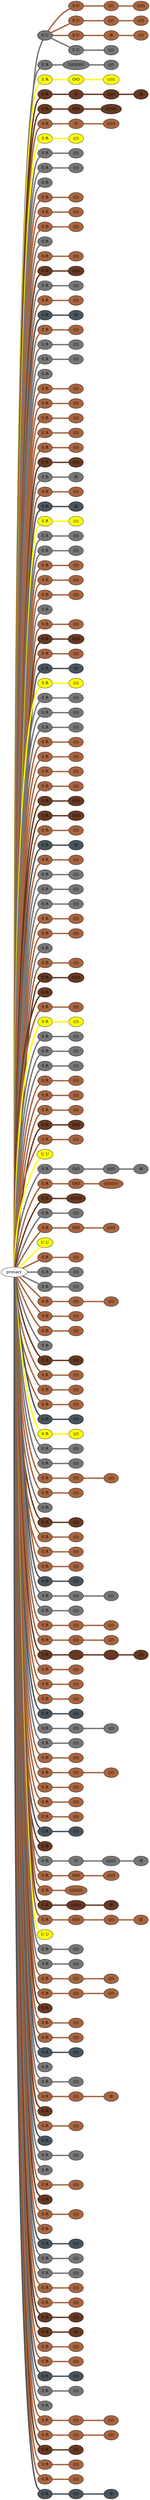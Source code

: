 graph {
 graph [rankdir=LR]
"primary" -- "1" [penwidth=5,color="#777777"]
"1" [label="S U", style=filled, fillcolor="#777777"]
"1" -- "1s1" [penwidth=5,color="#A86540"]
"1s1" [label="S U", style=filled, fillcolor="#A86540"]
"1s1" -- "1s1:0" [penwidth=5,color="#A86540"]
"1s1:0" [label="(//)", style=filled, fillcolor="#A86540"]
"1s1:0" -- "1s1:1" [penwidth=5,color="#A86540"]
"1s1:1" [label="(////)", style=filled, fillcolor="#A86540"]
"1" -- "1s2" [penwidth=5,color="#A86540"]
"1s2" [label="S U", style=filled, fillcolor="#A86540"]
"1s2" -- "1s2:0" [penwidth=5,color="#A86540"]
"1s2:0" [label="(//)", style=filled, fillcolor="#A86540"]
"1s2:0" -- "1s2:1" [penwidth=5,color="#A86540"]
"1s2:1" [label="(///)", style=filled, fillcolor="#A86540"]
"1" -- "1s3" [penwidth=5,color="#A86540"]
"1s3" [label="S U", style=filled, fillcolor="#A86540"]
"1s3" -- "1s3:0" [penwidth=5,color="#A86540"]
"1s3:0" [label="\\8", style=filled, fillcolor="#A86540"]
"1s3:0" -- "1s3:1" [penwidth=5,color="#A86540"]
"1s3:1" [label="(//)", style=filled, fillcolor="#A86540"]
"1" -- "1s4" [penwidth=5,color="#777777"]
"1s4" [label="S U", style=filled, fillcolor="#777777"]
"1s4" -- "1s4:0" [penwidth=5,color="#777777"]
"1s4:0" [label="(//)", style=filled, fillcolor="#777777"]
"primary" -- "2" [penwidth=5,color="#777777"]
"2" [label="S R", style=filled, fillcolor="#777777"]
"2" -- "2:0" [penwidth=5,color="#777777"]
"2:0" [label="O/O/O/O", style=filled, fillcolor="#777777"]
"2:0" -- "2:1" [penwidth=5,color="#777777"]
"2:1" [label="(//)", style=filled, fillcolor="#777777"]
"primary" -- "3" [penwidth=5,color=yellow]
"3" [label="S R", style=filled, fillcolor=yellow]
"3" -- "3:0" [penwidth=5,color=yellow]
"3:0" [label="O/O", style=filled, fillcolor=yellow]
"3:0" -- "3:1" [penwidth=5,color=yellow]
"3:1" [label="(////)", style=filled, fillcolor=yellow]
"primary" -- "4" [penwidth=5,color="#673923"]
"4" [label="S R", style=filled, fillcolor="#673923"]
"4" -- "4:0" [penwidth=5,color="#673923"]
"4:0" [label="O", style=filled, fillcolor="#673923"]
"4:0" -- "4:1" [penwidth=5,color="#673923"]
"4:1" [label="(////)", style=filled, fillcolor="#673923"]
"4:1" -- "4:2" [penwidth=5,color="#673923"]
"4:2" [label="\\8", style=filled, fillcolor="#673923"]
"primary" -- "5" [penwidth=5,color="#673923"]
"5" [label="S R", style=filled, fillcolor="#673923"]
"5" -- "5:0" [penwidth=5,color="#673923"]
"5:0" [label="O/O", style=filled, fillcolor="#673923"]
"5:0" -- "5:1" [penwidth=5,color="#673923"]
"5:1" [label="(///////)", style=filled, fillcolor="#673923"]
"primary" -- "6" [penwidth=5,color="#A86540"]
"6" [label="S R", style=filled, fillcolor="#A86540"]
"6" -- "6:0" [penwidth=5,color="#A86540"]
"6:0" [label="O", style=filled, fillcolor="#A86540"]
"6:0" -- "6:1" [penwidth=5,color="#A86540"]
"6:1" [label="(////)", style=filled, fillcolor="#A86540"]
"primary" -- "7" [penwidth=5,color=yellow]
"7" [label="S R", style=filled, fillcolor=yellow]
"7" -- "7:0" [penwidth=5,color=yellow]
"7:0" [label="(//)", style=filled, fillcolor=yellow]
"primary" -- "8" [penwidth=5,color="#777777"]
"8" [label="S R", style=filled, fillcolor="#777777"]
"8" -- "8:0" [penwidth=5,color="#777777"]
"8:0" [label="(//)", style=filled, fillcolor="#777777"]
"primary" -- "9" [penwidth=5,color="#777777"]
"9" [label="S R", style=filled, fillcolor="#777777"]
"9" -- "9:0" [penwidth=5,color="#777777"]
"9:0" [label="(//)", style=filled, fillcolor="#777777"]
"primary" -- "10" [penwidth=5,color="#777777"]
"10" [label="S R", style=filled, fillcolor="#777777"]
"primary" -- "11" [penwidth=5,color="#A86540"]
"11" [label="S R", style=filled, fillcolor="#A86540"]
"11" -- "11:0" [penwidth=5,color="#A86540"]
"11:0" [label="(//)", style=filled, fillcolor="#A86540"]
"primary" -- "12" [penwidth=5,color="#A86540"]
"12" [label="S R", style=filled, fillcolor="#A86540"]
"12" -- "12:0" [penwidth=5,color="#A86540"]
"12:0" [label="(//)", style=filled, fillcolor="#A86540"]
"primary" -- "13" [penwidth=5,color="#A86540"]
"13" [label="S R", style=filled, fillcolor="#A86540"]
"13" -- "13:0" [penwidth=5,color="#A86540"]
"13:0" [label="(//)", style=filled, fillcolor="#A86540"]
"primary" -- "14" [penwidth=5,color="#777777"]
"14" [label="S R", style=filled, fillcolor="#777777"]
"primary" -- "15" [penwidth=5,color="#A86540"]
"15" [label="S R", style=filled, fillcolor="#A86540"]
"15" -- "15:0" [penwidth=5,color="#A86540"]
"15:0" [label="(//)", style=filled, fillcolor="#A86540"]
"primary" -- "16" [penwidth=5,color="#673923"]
"16" [label="S R", style=filled, fillcolor="#673923"]
"16" -- "16:0" [penwidth=5,color="#673923"]
"16:0" [label="(////)", style=filled, fillcolor="#673923"]
"primary" -- "17" [penwidth=5,color="#777777"]
"17" [label="S R", style=filled, fillcolor="#777777"]
"17" -- "17:0" [penwidth=5,color="#777777"]
"17:0" [label="(//)", style=filled, fillcolor="#777777"]
"primary" -- "18" [penwidth=5,color="#A86540"]
"18" [label="S R", style=filled, fillcolor="#A86540"]
"18" -- "18:0" [penwidth=5,color="#A86540"]
"18:0" [label="(//)", style=filled, fillcolor="#A86540"]
"primary" -- "19" [penwidth=5,color="#4A545C"]
"19" [label="S R", style=filled, fillcolor="#4A545C"]
"19" -- "19:0" [penwidth=5,color="#4A545C"]
"19:0" [label="\\8", style=filled, fillcolor="#4A545C"]
"primary" -- "20" [penwidth=5,color="#A86540"]
"20" [label="S R", style=filled, fillcolor="#A86540"]
"20" -- "20:0" [penwidth=5,color="#A86540"]
"20:0" [label="(//)", style=filled, fillcolor="#A86540"]
"primary" -- "21" [penwidth=5,color="#777777"]
"21" [label="S R", style=filled, fillcolor="#777777"]
"21" -- "21:0" [penwidth=5,color="#777777"]
"21:0" [label="(//)", style=filled, fillcolor="#777777"]
"primary" -- "22" [penwidth=5,color="#777777"]
"22" [label="S R", style=filled, fillcolor="#777777"]
"22" -- "22:0" [penwidth=5,color="#777777"]
"22:0" [label="(//)", style=filled, fillcolor="#777777"]
"primary" -- "23" [penwidth=5,color="#777777"]
"23" [label="S R", style=filled, fillcolor="#777777"]
"primary" -- "24" [penwidth=5,color="#A86540"]
"24" [label="S R", style=filled, fillcolor="#A86540"]
"24" -- "24:0" [penwidth=5,color="#A86540"]
"24:0" [label="(//)", style=filled, fillcolor="#A86540"]
"primary" -- "25" [penwidth=5,color="#A86540"]
"25" [label="S R", style=filled, fillcolor="#A86540"]
"25" -- "25:0" [penwidth=5,color="#A86540"]
"25:0" [label="(//)", style=filled, fillcolor="#A86540"]
"primary" -- "26" [penwidth=5,color="#A86540"]
"26" [label="S R", style=filled, fillcolor="#A86540"]
"26" -- "26:0" [penwidth=5,color="#A86540"]
"26:0" [label="(//)", style=filled, fillcolor="#A86540"]
"primary" -- "27" [penwidth=5,color="#A86540"]
"27" [label="S R", style=filled, fillcolor="#A86540"]
"27" -- "27:0" [penwidth=5,color="#A86540"]
"27:0" [label="(//)", style=filled, fillcolor="#A86540"]
"primary" -- "28" [penwidth=5,color="#A86540"]
"28" [label="S R", style=filled, fillcolor="#A86540"]
"28" -- "28:0" [penwidth=5,color="#A86540"]
"28:0" [label="(//)", style=filled, fillcolor="#A86540"]
"primary" -- "29" [penwidth=5,color="#673923"]
"29" [label="S R", style=filled, fillcolor="#673923"]
"29" -- "29:0" [penwidth=5,color="#673923"]
"29:0" [label="(///)", style=filled, fillcolor="#673923"]
"primary" -- "30" [penwidth=5,color="#777777"]
"30" [label="S R", style=filled, fillcolor="#777777"]
"30" -- "30:0" [penwidth=5,color="#777777"]
"30:0" [label="/8", style=filled, fillcolor="#777777"]
"primary" -- "31" [penwidth=5,color="#A86540"]
"31" [label="S R", style=filled, fillcolor="#A86540"]
"31" -- "31:0" [penwidth=5,color="#A86540"]
"31:0" [label="(//)", style=filled, fillcolor="#A86540"]
"primary" -- "32" [penwidth=5,color="#4A545C"]
"32" [label="S R", style=filled, fillcolor="#4A545C"]
"32" -- "32:0" [penwidth=5,color="#4A545C"]
"32:0" [label="\\8", style=filled, fillcolor="#4A545C"]
"primary" -- "33" [penwidth=5,color=yellow]
"33" [label="S R", style=filled, fillcolor=yellow]
"33" -- "33:0" [penwidth=5,color=yellow]
"33:0" [label="(//)", style=filled, fillcolor=yellow]
"primary" -- "34" [penwidth=5,color="#777777"]
"34" [label="S R", style=filled, fillcolor="#777777"]
"34" -- "34:0" [penwidth=5,color="#777777"]
"34:0" [label="(//)", style=filled, fillcolor="#777777"]
"primary" -- "35" [penwidth=5,color="#777777"]
"35" [label="S R", style=filled, fillcolor="#777777"]
"35" -- "35:0" [penwidth=5,color="#777777"]
"35:0" [label="(//)", style=filled, fillcolor="#777777"]
"primary" -- "36" [penwidth=5,color="#A86540"]
"36" [label="S R", style=filled, fillcolor="#A86540"]
"36" -- "36:0" [penwidth=5,color="#A86540"]
"36:0" [label="(//)", style=filled, fillcolor="#A86540"]
"primary" -- "37" [penwidth=5,color="#A86540"]
"37" [label="S R", style=filled, fillcolor="#A86540"]
"37" -- "37:0" [penwidth=5,color="#A86540"]
"37:0" [label="(//)", style=filled, fillcolor="#A86540"]
"primary" -- "38" [penwidth=5,color="#A86540"]
"38" [label="S R", style=filled, fillcolor="#A86540"]
"38" -- "38:0" [penwidth=5,color="#A86540"]
"38:0" [label="(//)", style=filled, fillcolor="#A86540"]
"primary" -- "39" [penwidth=5,color="#777777"]
"39" [label="S R", style=filled, fillcolor="#777777"]
"primary" -- "40" [penwidth=5,color="#A86540"]
"40" [label="S R", style=filled, fillcolor="#A86540"]
"40" -- "40:0" [penwidth=5,color="#A86540"]
"40:0" [label="(//)", style=filled, fillcolor="#A86540"]
"primary" -- "41" [penwidth=5,color="#673923"]
"41" [label="S R", style=filled, fillcolor="#673923"]
"41" -- "41:0" [penwidth=5,color="#673923"]
"41:0" [label="(////)", style=filled, fillcolor="#673923"]
"primary" -- "42" [penwidth=5,color="#A86540"]
"42" [label="S R", style=filled, fillcolor="#A86540"]
"42" -- "42:0" [penwidth=5,color="#A86540"]
"42:0" [label="(//)", style=filled, fillcolor="#A86540"]
"primary" -- "43" [penwidth=5,color="#4A545C"]
"43" [label="S R", style=filled, fillcolor="#4A545C"]
"43" -- "43:0" [penwidth=5,color="#4A545C"]
"43:0" [label="\\8", style=filled, fillcolor="#4A545C"]
"primary" -- "44" [penwidth=5,color=yellow]
"44" [label="S R", style=filled, fillcolor=yellow]
"44" -- "44:0" [penwidth=5,color=yellow]
"44:0" [label="(//)", style=filled, fillcolor=yellow]
"primary" -- "45" [penwidth=5,color="#777777"]
"45" [label="S R", style=filled, fillcolor="#777777"]
"45" -- "45:0" [penwidth=5,color="#777777"]
"45:0" [label="(//)", style=filled, fillcolor="#777777"]
"primary" -- "46" [penwidth=5,color="#777777"]
"46" [label="S R", style=filled, fillcolor="#777777"]
"46" -- "46:0" [penwidth=5,color="#777777"]
"46:0" [label="(//)", style=filled, fillcolor="#777777"]
"primary" -- "47" [penwidth=5,color="#777777"]
"47" [label="S R", style=filled, fillcolor="#777777"]
"47" -- "47:0" [penwidth=5,color="#777777"]
"47:0" [label="(//)", style=filled, fillcolor="#777777"]
"primary" -- "48" [penwidth=5,color="#A86540"]
"48" [label="S R", style=filled, fillcolor="#A86540"]
"48" -- "48:0" [penwidth=5,color="#A86540"]
"48:0" [label="(//)", style=filled, fillcolor="#A86540"]
"primary" -- "49" [penwidth=5,color="#A86540"]
"49" [label="S R", style=filled, fillcolor="#A86540"]
"49" -- "49:0" [penwidth=5,color="#A86540"]
"49:0" [label="(//)", style=filled, fillcolor="#A86540"]
"primary" -- "50" [penwidth=5,color="#A86540"]
"50" [label="S R", style=filled, fillcolor="#A86540"]
"50" -- "50:0" [penwidth=5,color="#A86540"]
"50:0" [label="(//)", style=filled, fillcolor="#A86540"]
"primary" -- "51" [penwidth=5,color="#A86540"]
"51" [label="S R", style=filled, fillcolor="#A86540"]
"51" -- "51:0" [penwidth=5,color="#A86540"]
"51:0" [label="(//)", style=filled, fillcolor="#A86540"]
"primary" -- "52" [penwidth=5,color="#673923"]
"52" [label="S R", style=filled, fillcolor="#673923"]
"52" -- "52:0" [penwidth=5,color="#673923"]
"52:0" [label="(////)", style=filled, fillcolor="#673923"]
"primary" -- "53" [penwidth=5,color="#673923"]
"53" [label="S R", style=filled, fillcolor="#673923"]
"53" -- "53:0" [penwidth=5,color="#673923"]
"53:0" [label="(////)", style=filled, fillcolor="#673923"]
"primary" -- "54" [penwidth=5,color="#A86540"]
"54" [label="S R", style=filled, fillcolor="#A86540"]
"54" -- "54:0" [penwidth=5,color="#A86540"]
"54:0" [label="(//)", style=filled, fillcolor="#A86540"]
"primary" -- "55" [penwidth=5,color="#4A545C"]
"55" [label="S R", style=filled, fillcolor="#4A545C"]
"55" -- "55:0" [penwidth=5,color="#4A545C"]
"55:0" [label="\\8", style=filled, fillcolor="#4A545C"]
"primary" -- "56" [penwidth=5,color="#A86540"]
"56" [label="S R", style=filled, fillcolor="#A86540"]
"56" -- "56:0" [penwidth=5,color="#A86540"]
"56:0" [label="(//)", style=filled, fillcolor="#A86540"]
"primary" -- "57" [penwidth=5,color="#777777"]
"57" [label="S R", style=filled, fillcolor="#777777"]
"57" -- "57:0" [penwidth=5,color="#777777"]
"57:0" [label="(//)", style=filled, fillcolor="#777777"]
"primary" -- "58" [penwidth=5,color="#777777"]
"58" [label="S R", style=filled, fillcolor="#777777"]
"58" -- "58:0" [penwidth=5,color="#777777"]
"58:0" [label="(//)", style=filled, fillcolor="#777777"]
"primary" -- "59" [penwidth=5,color="#777777"]
"59" [label="S R", style=filled, fillcolor="#777777"]
"59" -- "59:0" [penwidth=5,color="#777777"]
"59:0" [label="(//)", style=filled, fillcolor="#777777"]
"primary" -- "60" [penwidth=5,color="#A86540"]
"60" [label="S R", style=filled, fillcolor="#A86540"]
"60" -- "60:0" [penwidth=5,color="#A86540"]
"60:0" [label="(//)", style=filled, fillcolor="#A86540"]
"primary" -- "61" [penwidth=5,color="#A86540"]
"61" [label="S R", style=filled, fillcolor="#A86540"]
"61" -- "61:0" [penwidth=5,color="#A86540"]
"61:0" [label="(//)", style=filled, fillcolor="#A86540"]
"primary" -- "62" [penwidth=5,color="#777777"]
"62" [label="S R", style=filled, fillcolor="#777777"]
"primary" -- "63" [penwidth=5,color="#A86540"]
"63" [label="S R", style=filled, fillcolor="#A86540"]
"63" -- "63:0" [penwidth=5,color="#A86540"]
"63:0" [label="(//)", style=filled, fillcolor="#A86540"]
"primary" -- "64" [penwidth=5,color="#673923"]
"64" [label="S R", style=filled, fillcolor="#673923"]
"64" -- "64:0" [penwidth=5,color="#673923"]
"64:0" [label="(////)", style=filled, fillcolor="#673923"]
"primary" -- "65" [penwidth=5,color="#673923"]
"65" [label="S R", style=filled, fillcolor="#673923"]
"primary" -- "66" [penwidth=5,color="#A86540"]
"66" [label="S R", style=filled, fillcolor="#A86540"]
"66" -- "66:0" [penwidth=5,color="#A86540"]
"66:0" [label="(//)", style=filled, fillcolor="#A86540"]
"primary" -- "67" [penwidth=5,color=yellow]
"67" [label="S R", style=filled, fillcolor=yellow]
"67" -- "67:0" [penwidth=5,color=yellow]
"67:0" [label="(//)", style=filled, fillcolor=yellow]
"primary" -- "68" [penwidth=5,color="#777777"]
"68" [label="S R", style=filled, fillcolor="#777777"]
"68" -- "68:0" [penwidth=5,color="#777777"]
"68:0" [label="(//)", style=filled, fillcolor="#777777"]
"primary" -- "69" [penwidth=5,color="#777777"]
"69" [label="S R", style=filled, fillcolor="#777777"]
"69" -- "69:0" [penwidth=5,color="#777777"]
"69:0" [label="(//)", style=filled, fillcolor="#777777"]
"primary" -- "70" [penwidth=5,color="#777777"]
"70" [label="S R", style=filled, fillcolor="#777777"]
"70" -- "70:0" [penwidth=5,color="#777777"]
"70:0" [label="(//)", style=filled, fillcolor="#777777"]
"primary" -- "71" [penwidth=5,color="#A86540"]
"71" [label="S R", style=filled, fillcolor="#A86540"]
"71" -- "71:0" [penwidth=5,color="#A86540"]
"71:0" [label="(//)", style=filled, fillcolor="#A86540"]
"primary" -- "72" [penwidth=5,color="#A86540"]
"72" [label="S R", style=filled, fillcolor="#A86540"]
"72" -- "72:0" [penwidth=5,color="#A86540"]
"72:0" [label="(//)", style=filled, fillcolor="#A86540"]
"primary" -- "73" [penwidth=5,color="#A86540"]
"73" [label="S R", style=filled, fillcolor="#A86540"]
"73" -- "73:0" [penwidth=5,color="#A86540"]
"73:0" [label="(//)", style=filled, fillcolor="#A86540"]
"primary" -- "74" [penwidth=5,color="#673923"]
"74" [label="S R", style=filled, fillcolor="#673923"]
"74" -- "74:0" [penwidth=5,color="#673923"]
"74:0" [label="(////)", style=filled, fillcolor="#673923"]
"primary" -- "75" [penwidth=5,color="#A86540"]
"75" [label="S R", style=filled, fillcolor="#A86540"]
"75" -- "75:0" [penwidth=5,color="#A86540"]
"75:0" [label="(//)", style=filled, fillcolor="#A86540"]
"primary" -- "M1" [penwidth=5,color=yellow]
"M1" [label="U U", style=filled, fillcolor=yellow]
"primary" -- "76" [penwidth=5,color="#777777"]
"76" [label="S R", style=filled, fillcolor="#777777"]
"76" -- "76:0" [penwidth=5,color="#777777"]
"76:0" [label="O/O", style=filled, fillcolor="#777777"]
"76:0" -- "76:1" [penwidth=5,color="#777777"]
"76:1" [label="(////)", style=filled, fillcolor="#777777"]
"76:1" -- "76:2" [penwidth=5,color="#777777"]
"76:2" [label="\\8", style=filled, fillcolor="#777777"]
"primary" -- "77" [penwidth=5,color="#A86540"]
"77" [label="S R", style=filled, fillcolor="#A86540"]
"77" -- "77:0" [penwidth=5,color="#A86540"]
"77:0" [label="O/O", style=filled, fillcolor="#A86540"]
"77:0" -- "77:1" [penwidth=5,color="#A86540"]
"77:1" [label="(/////////)", style=filled, fillcolor="#A86540"]
"primary" -- "78" [penwidth=5,color="#673923"]
"78" [label="S R", style=filled, fillcolor="#673923"]
"78" -- "78:0" [penwidth=5,color="#673923"]
"78:0" [label="(//////)", style=filled, fillcolor="#673923"]
"primary" -- "79" [penwidth=5,color="#777777"]
"79" [label="S R", style=filled, fillcolor="#777777"]
"79" -- "79:0" [penwidth=5,color="#777777"]
"79:0" [label="(//)", style=filled, fillcolor="#777777"]
"primary" -- "80" [penwidth=5,color="#A86540"]
"80" [label="S R", style=filled, fillcolor="#A86540"]
"80" -- "80:0" [penwidth=5,color="#A86540"]
"80:0" [label="O/O", style=filled, fillcolor="#A86540"]
"80:0" -- "80:1" [penwidth=5,color="#A86540"]
"80:1" [label="(////)", style=filled, fillcolor="#A86540"]
"primary" -- "M2" [penwidth=5,color=yellow]
"M2" [label="U U", style=filled, fillcolor=yellow]
"primary" -- "81" [penwidth=5,color="#A86540"]
"81" [label="S R", style=filled, fillcolor="#A86540"]
"81" -- "81:0" [penwidth=5,color="#A86540"]
"81:0" [label="(//)", style=filled, fillcolor="#A86540"]
"primary" -- "82" [penwidth=5,color="#777777"]
"82" [label="S R", style=filled, fillcolor="#777777"]
"82" -- "82:0" [penwidth=5,color="#777777"]
"82:0" [label="(//)", style=filled, fillcolor="#777777"]
"primary" -- "83" [penwidth=5,color="#777777"]
"83" [label="S R", style=filled, fillcolor="#777777"]
"83" -- "83:0" [penwidth=5,color="#777777"]
"83:0" [label="(//)", style=filled, fillcolor="#777777"]
"primary" -- "84" [penwidth=5,color="#A86540"]
"84" [label="S R", style=filled, fillcolor="#A86540"]
"84" -- "84:0" [penwidth=5,color="#A86540"]
"84:0" [label="(//)", style=filled, fillcolor="#A86540"]
"84:0" -- "84:1" [penwidth=5,color="#A86540"]
"84:1" [label="(//)", style=filled, fillcolor="#A86540"]
"primary" -- "85" [penwidth=5,color="#A86540"]
"85" [label="S R", style=filled, fillcolor="#A86540"]
"85" -- "85:0" [penwidth=5,color="#A86540"]
"85:0" [label="(//)", style=filled, fillcolor="#A86540"]
"primary" -- "86" [penwidth=5,color="#A86540"]
"86" [label="S R", style=filled, fillcolor="#A86540"]
"86" -- "86:0" [penwidth=5,color="#A86540"]
"86:0" [label="(//)", style=filled, fillcolor="#A86540"]
"primary" -- "87" [penwidth=5,color="#777777"]
"87" [label="S R", style=filled, fillcolor="#777777"]
"primary" -- "88" [penwidth=5,color="#673923"]
"88" [label="S R", style=filled, fillcolor="#673923"]
"88" -- "88:0" [penwidth=5,color="#673923"]
"88:0" [label="(//)", style=filled, fillcolor="#673923"]
"primary" -- "89" [penwidth=5,color="#A86540"]
"89" [label="S R", style=filled, fillcolor="#A86540"]
"89" -- "89:0" [penwidth=5,color="#A86540"]
"89:0" [label="(//)", style=filled, fillcolor="#A86540"]
"primary" -- "90" [penwidth=5,color="#A86540"]
"90" [label="S R", style=filled, fillcolor="#A86540"]
"90" -- "90:0" [penwidth=5,color="#A86540"]
"90:0" [label="(//)", style=filled, fillcolor="#A86540"]
"primary" -- "91" [penwidth=5,color="#A86540"]
"91" [label="S R", style=filled, fillcolor="#A86540"]
"91" -- "91:0" [penwidth=5,color="#A86540"]
"91:0" [label="(//)", style=filled, fillcolor="#A86540"]
"primary" -- "92" [penwidth=5,color="#4A545C"]
"92" [label="S R", style=filled, fillcolor="#4A545C"]
"92" -- "92:0" [penwidth=5,color="#4A545C"]
"92:0" [label="(//)", style=filled, fillcolor="#4A545C"]
"primary" -- "93" [penwidth=5,color=yellow]
"93" [label="S R", style=filled, fillcolor=yellow]
"93" -- "93:0" [penwidth=5,color=yellow]
"93:0" [label="(//)", style=filled, fillcolor=yellow]
"primary" -- "94" [penwidth=5,color="#777777"]
"94" [label="S R", style=filled, fillcolor="#777777"]
"94" -- "94:0" [penwidth=5,color="#777777"]
"94:0" [label="(//)", style=filled, fillcolor="#777777"]
"primary" -- "95" [penwidth=5,color="#777777"]
"95" [label="S R", style=filled, fillcolor="#777777"]
"95" -- "95:0" [penwidth=5,color="#777777"]
"95:0" [label="(//)", style=filled, fillcolor="#777777"]
"primary" -- "96" [penwidth=5,color="#A86540"]
"96" [label="S R", style=filled, fillcolor="#A86540"]
"96" -- "96:0" [penwidth=5,color="#A86540"]
"96:0" [label="(//)", style=filled, fillcolor="#A86540"]
"96:0" -- "96:1" [penwidth=5,color="#A86540"]
"96:1" [label="(//)", style=filled, fillcolor="#A86540"]
"primary" -- "97" [penwidth=5,color="#A86540"]
"97" [label="S R", style=filled, fillcolor="#A86540"]
"97" -- "97:0" [penwidth=5,color="#A86540"]
"97:0" [label="(//)", style=filled, fillcolor="#A86540"]
"primary" -- "98" [penwidth=5,color="#777777"]
"98" [label="S R", style=filled, fillcolor="#777777"]
"primary" -- "99" [penwidth=5,color="#673923"]
"99" [label="S R", style=filled, fillcolor="#673923"]
"99" -- "99:0" [penwidth=5,color="#673923"]
"99:0" [label="(//)", style=filled, fillcolor="#673923"]
"primary" -- "100" [penwidth=5,color="#A86540"]
"100" [label="S R", style=filled, fillcolor="#A86540"]
"100" -- "100:0" [penwidth=5,color="#A86540"]
"100:0" [label="(//)", style=filled, fillcolor="#A86540"]
"primary" -- "101" [penwidth=5,color="#A86540"]
"101" [label="S R", style=filled, fillcolor="#A86540"]
"101" -- "101:0" [penwidth=5,color="#A86540"]
"101:0" [label="(//)", style=filled, fillcolor="#A86540"]
"primary" -- "102" [penwidth=5,color="#A86540"]
"102" [label="S R", style=filled, fillcolor="#A86540"]
"102" -- "102:0" [penwidth=5,color="#A86540"]
"102:0" [label="(//)", style=filled, fillcolor="#A86540"]
"primary" -- "103" [penwidth=5,color="#4A545C"]
"103" [label="S R", style=filled, fillcolor="#4A545C"]
"103" -- "103:0" [penwidth=5,color="#4A545C"]
"103:0" [label="(//)", style=filled, fillcolor="#4A545C"]
"primary" -- "104" [penwidth=5,color="#777777"]
"104" [label="S R", style=filled, fillcolor="#777777"]
"104" -- "104:0" [penwidth=5,color="#777777"]
"104:0" [label="(//)", style=filled, fillcolor="#777777"]
"104:0" -- "104:1" [penwidth=5,color="#777777"]
"104:1" [label="(//)", style=filled, fillcolor="#777777"]
"primary" -- "105" [penwidth=5,color="#777777"]
"105" [label="S R", style=filled, fillcolor="#777777"]
"105" -- "105:0" [penwidth=5,color="#777777"]
"105:0" [label="(//)", style=filled, fillcolor="#777777"]
"primary" -- "106" [penwidth=5,color="#A86540"]
"106" [label="S R", style=filled, fillcolor="#A86540"]
"106" -- "106:0" [penwidth=5,color="#A86540"]
"106:0" [label="(//)", style=filled, fillcolor="#A86540"]
"106:0" -- "106:1" [penwidth=5,color="#A86540"]
"106:1" [label="(//)", style=filled, fillcolor="#A86540"]
"primary" -- "107" [penwidth=5,color="#A86540"]
"107" [label="S R", style=filled, fillcolor="#A86540"]
"107" -- "107:0" [penwidth=5,color="#A86540"]
"107:0" [label="(//)", style=filled, fillcolor="#A86540"]
"107:0" -- "107:1" [penwidth=5,color="#A86540"]
"107:1" [label="(//)", style=filled, fillcolor="#A86540"]
"primary" -- "108" [penwidth=5,color="#673923"]
"108" [label="S R", style=filled, fillcolor="#673923"]
"108" -- "108:0" [penwidth=5,color="#673923"]
"108:0" [label="", style=filled, fillcolor="#673923"]
"108:0" -- "108:1" [penwidth=5,color="#673923"]
"108:1" [label="", style=filled, fillcolor="#673923"]
"108:1" -- "108:2" [penwidth=5,color="#673923"]
"108:2" [label="(//)", style=filled, fillcolor="#673923"]
"primary" -- "109" [penwidth=5,color="#A86540"]
"109" [label="S R", style=filled, fillcolor="#A86540"]
"109" -- "109:0" [penwidth=5,color="#A86540"]
"109:0" [label="(//)", style=filled, fillcolor="#A86540"]
"primary" -- "110" [penwidth=5,color="#A86540"]
"110" [label="S R", style=filled, fillcolor="#A86540"]
"110" -- "110:0" [penwidth=5,color="#A86540"]
"110:0" [label="(//)", style=filled, fillcolor="#A86540"]
"primary" -- "111" [penwidth=5,color="#A86540"]
"111" [label="S R", style=filled, fillcolor="#A86540"]
"111" -- "111:0" [penwidth=5,color="#A86540"]
"111:0" [label="(//)", style=filled, fillcolor="#A86540"]
"primary" -- "112" [penwidth=5,color="#4A545C"]
"112" [label="S R", style=filled, fillcolor="#4A545C"]
"112" -- "112:0" [penwidth=5,color="#4A545C"]
"112:0" [label="(//)", style=filled, fillcolor="#4A545C"]
"primary" -- "113" [penwidth=5,color="#777777"]
"113" [label="S R", style=filled, fillcolor="#777777"]
"113" -- "113:0" [penwidth=5,color="#777777"]
"113:0" [label="(//)", style=filled, fillcolor="#777777"]
"113:0" -- "113:1" [penwidth=5,color="#777777"]
"113:1" [label="(//)", style=filled, fillcolor="#777777"]
"primary" -- "114" [penwidth=5,color="#777777"]
"114" [label="S R", style=filled, fillcolor="#777777"]
"114" -- "114:0" [penwidth=5,color="#777777"]
"114:0" [label="(//)", style=filled, fillcolor="#777777"]
"primary" -- "115" [penwidth=5,color="#A86540"]
"115" [label="S R", style=filled, fillcolor="#A86540"]
"115" -- "115:0" [penwidth=5,color="#A86540"]
"115:0" [label="(//)", style=filled, fillcolor="#A86540"]
"primary" -- "116" [penwidth=5,color="#A86540"]
"116" [label="S R", style=filled, fillcolor="#A86540"]
"116" -- "116:0" [penwidth=5,color="#A86540"]
"116:0" [label="(//)", style=filled, fillcolor="#A86540"]
"116:0" -- "116:1" [penwidth=5,color="#A86540"]
"116:1" [label="(//)", style=filled, fillcolor="#A86540"]
"primary" -- "117" [penwidth=5,color="#A86540"]
"117" [label="S R", style=filled, fillcolor="#A86540"]
"117" -- "117:0" [penwidth=5,color="#A86540"]
"117:0" [label="(//)", style=filled, fillcolor="#A86540"]
"primary" -- "118" [penwidth=5,color="#A86540"]
"118" [label="S R", style=filled, fillcolor="#A86540"]
"118" -- "118:0" [penwidth=5,color="#A86540"]
"118:0" [label="(//)", style=filled, fillcolor="#A86540"]
"primary" -- "119" [penwidth=5,color="#A86540"]
"119" [label="S R", style=filled, fillcolor="#A86540"]
"119" -- "119:0" [penwidth=5,color="#A86540"]
"119:0" [label="(//)", style=filled, fillcolor="#A86540"]
"primary" -- "120" [penwidth=5,color="#4A545C"]
"120" [label="S R", style=filled, fillcolor="#4A545C"]
"120" -- "120:0" [penwidth=5,color="#4A545C"]
"120:0" [label="(//)", style=filled, fillcolor="#4A545C"]
"primary" -- "121" [penwidth=5,color="#673923"]
"121" [label="S R", style=filled, fillcolor="#673923"]
"primary" -- "122" [penwidth=5,color="#777777"]
"122" [label="S R", style=filled, fillcolor="#777777"]
"122" -- "122:0" [penwidth=5,color="#777777"]
"122:0" [label="O", style=filled, fillcolor="#777777"]
"122:0" -- "122:1" [penwidth=5,color="#777777"]
"122:1" [label="(/////)", style=filled, fillcolor="#777777"]
"122:1" -- "122:2" [penwidth=5,color="#777777"]
"122:2" [label="\\8", style=filled, fillcolor="#777777"]
"primary" -- "123" [penwidth=5,color="#A86540"]
"123" [label="S R", style=filled, fillcolor="#A86540"]
"123" -- "123:0" [penwidth=5,color="#A86540"]
"123:0" [label="O/O", style=filled, fillcolor="#A86540"]
"123:0" -- "123:1" [penwidth=5,color="#A86540"]
"123:1" [label="(////)", style=filled, fillcolor="#A86540"]
"primary" -- "124" [penwidth=5,color="#A86540"]
"124" [label="S R", style=filled, fillcolor="#A86540"]
"124" -- "124:0" [penwidth=5,color="#A86540"]
"124:0" [label="(////////)", style=filled, fillcolor="#A86540"]
"primary" -- "125" [penwidth=5,color="#673923"]
"125" [label="S R", style=filled, fillcolor="#673923"]
"125" -- "125:0" [penwidth=5,color="#673923"]
"125:0" [label="(//////)", style=filled, fillcolor="#673923"]
"125:0" -- "125:1" [penwidth=5,color="#673923"]
"125:1" [label="/8", style=filled, fillcolor="#673923"]
"primary" -- "126" [penwidth=5,color="#A86540"]
"126" [label="S R", style=filled, fillcolor="#A86540"]
"126" -- "126:0" [penwidth=5,color="#A86540"]
"126:0" [label="O/O", style=filled, fillcolor="#A86540"]
"126:0" -- "126:1" [penwidth=5,color="#A86540"]
"126:1" [label="(//)", style=filled, fillcolor="#A86540"]
"126:1" -- "126:2" [penwidth=5,color="#A86540"]
"126:2" [label="\\8", style=filled, fillcolor="#A86540"]
"primary" -- "M3" [penwidth=5,color=yellow]
"M3" [label="U U", style=filled, fillcolor=yellow]
"primary" -- "127" [penwidth=5,color="#777777"]
"127" [label="S R", style=filled, fillcolor="#777777"]
"127" -- "127:0" [penwidth=5,color="#777777"]
"127:0" [label="(//)", style=filled, fillcolor="#777777"]
"primary" -- "128" [penwidth=5,color="#777777"]
"128" [label="S R", style=filled, fillcolor="#777777"]
"128" -- "128:0" [penwidth=5,color="#777777"]
"128:0" [label="(//)", style=filled, fillcolor="#777777"]
"primary" -- "129" [penwidth=5,color="#A86540"]
"129" [label="S R", style=filled, fillcolor="#A86540"]
"129" -- "129:0" [penwidth=5,color="#A86540"]
"129:0" [label="(//)", style=filled, fillcolor="#A86540"]
"129:0" -- "129:1" [penwidth=5,color="#A86540"]
"129:1" [label="(//)", style=filled, fillcolor="#A86540"]
"primary" -- "130" [penwidth=5,color="#A86540"]
"130" [label="S R", style=filled, fillcolor="#A86540"]
"130" -- "130:0" [penwidth=5,color="#A86540"]
"130:0" [label="(//)", style=filled, fillcolor="#A86540"]
"130:0" -- "130:1" [penwidth=5,color="#A86540"]
"130:1" [label="(//)", style=filled, fillcolor="#A86540"]
"primary" -- "131" [penwidth=5,color="#673923"]
"131" [label="S R", style=filled, fillcolor="#673923"]
"primary" -- "132" [penwidth=5,color="#A86540"]
"132" [label="S R", style=filled, fillcolor="#A86540"]
"132" -- "132:0" [penwidth=5,color="#A86540"]
"132:0" [label="(//)", style=filled, fillcolor="#A86540"]
"primary" -- "133" [penwidth=5,color="#A86540"]
"133" [label="S R", style=filled, fillcolor="#A86540"]
"133" -- "133:0" [penwidth=5,color="#A86540"]
"133:0" [label="(//)", style=filled, fillcolor="#A86540"]
"primary" -- "134" [penwidth=5,color="#4A545C"]
"134" [label="S R", style=filled, fillcolor="#4A545C"]
"134" -- "134:0" [penwidth=5,color="#4A545C"]
"134:0" [label="(//)", style=filled, fillcolor="#4A545C"]
"primary" -- "135" [penwidth=5,color="#777777"]
"135" [label="S R", style=filled, fillcolor="#777777"]
"primary" -- "136" [penwidth=5,color="#777777"]
"136" [label="S R", style=filled, fillcolor="#777777"]
"136" -- "136:0" [penwidth=5,color="#777777"]
"136:0" [label="(//)", style=filled, fillcolor="#777777"]
"primary" -- "137" [penwidth=5,color="#A86540"]
"137" [label="S R", style=filled, fillcolor="#A86540"]
"137" -- "137:0" [penwidth=5,color="#A86540"]
"137:0" [label="(//)", style=filled, fillcolor="#A86540"]
"137:0" -- "137:1" [penwidth=5,color="#A86540"]
"137:1" [label="\\8", style=filled, fillcolor="#A86540"]
"primary" -- "138" [penwidth=5,color="#673923"]
"138" [label="S R", style=filled, fillcolor="#673923"]
"primary" -- "139" [penwidth=5,color="#A86540"]
"139" [label="S R", style=filled, fillcolor="#A86540"]
"139" -- "139:0" [penwidth=5,color="#A86540"]
"139:0" [label="(//)", style=filled, fillcolor="#A86540"]
"primary" -- "140" [penwidth=5,color="#4A545C"]
"140" [label="S R", style=filled, fillcolor="#4A545C"]
"primary" -- "141" [penwidth=5,color="#777777"]
"141" [label="S R", style=filled, fillcolor="#777777"]
"141" -- "141:0" [penwidth=5,color="#777777"]
"141:0" [label="(//)", style=filled, fillcolor="#777777"]
"primary" -- "142" [penwidth=5,color="#777777"]
"142" [label="S R", style=filled, fillcolor="#777777"]
"primary" -- "143" [penwidth=5,color="#A86540"]
"143" [label="S R", style=filled, fillcolor="#A86540"]
"143" -- "143:0" [penwidth=5,color="#A86540"]
"143:0" [label="(//)", style=filled, fillcolor="#A86540"]
"primary" -- "144" [penwidth=5,color="#673923"]
"144" [label="S R", style=filled, fillcolor="#673923"]
"primary" -- "145" [penwidth=5,color="#A86540"]
"145" [label="S R", style=filled, fillcolor="#A86540"]
"145" -- "145:0" [penwidth=5,color="#A86540"]
"145:0" [label="(//)", style=filled, fillcolor="#A86540"]
"primary" -- "146" [penwidth=5,color="#A86540"]
"146" [label="S R", style=filled, fillcolor="#A86540"]
"primary" -- "147" [penwidth=5,color="#4A545C"]
"147" [label="S R", style=filled, fillcolor="#4A545C"]
"147" -- "147:0" [penwidth=5,color="#4A545C"]
"147:0" [label="(//)", style=filled, fillcolor="#4A545C"]
"primary" -- "148" [penwidth=5,color="#777777"]
"148" [label="S R", style=filled, fillcolor="#777777"]
"148" -- "148:0" [penwidth=5,color="#777777"]
"148:0" [label="(//)", style=filled, fillcolor="#777777"]
"primary" -- "149" [penwidth=5,color="#777777"]
"149" [label="S R", style=filled, fillcolor="#777777"]
"149" -- "149:0" [penwidth=5,color="#777777"]
"149:0" [label="(//)", style=filled, fillcolor="#777777"]
"primary" -- "150" [penwidth=5,color="#A86540"]
"150" [label="S R", style=filled, fillcolor="#A86540"]
"150" -- "150:0" [penwidth=5,color="#A86540"]
"150:0" [label="(//)", style=filled, fillcolor="#A86540"]
"primary" -- "151" [penwidth=5,color="#A86540"]
"151" [label="S R", style=filled, fillcolor="#A86540"]
"151" -- "151:0" [penwidth=5,color="#A86540"]
"151:0" [label="(//)", style=filled, fillcolor="#A86540"]
"primary" -- "152" [penwidth=5,color="#673923"]
"152" [label="S R", style=filled, fillcolor="#673923"]
"152" -- "152:0" [penwidth=5,color="#673923"]
"152:0" [label="(//)", style=filled, fillcolor="#673923"]
"primary" -- "153" [penwidth=5,color="#673923"]
"153" [label="S R", style=filled, fillcolor="#673923"]
"153" -- "153:0" [penwidth=5,color="#673923"]
"153:0" [label="\\8", style=filled, fillcolor="#673923"]
"primary" -- "154" [penwidth=5,color="#A86540"]
"154" [label="S R", style=filled, fillcolor="#A86540"]
"154" -- "154:0" [penwidth=5,color="#A86540"]
"154:0" [label="(//)", style=filled, fillcolor="#A86540"]
"primary" -- "155" [penwidth=5,color="#A86540"]
"155" [label="S R", style=filled, fillcolor="#A86540"]
"155" -- "155:0" [penwidth=5,color="#A86540"]
"155:0" [label="(//)", style=filled, fillcolor="#A86540"]
"primary" -- "156" [penwidth=5,color="#4A545C"]
"156" [label="S R", style=filled, fillcolor="#4A545C"]
"156" -- "156:0" [penwidth=5,color="#4A545C"]
"156:0" [label="(//)", style=filled, fillcolor="#4A545C"]
"primary" -- "157" [penwidth=5,color="#777777"]
"157" [label="S R", style=filled, fillcolor="#777777"]
"157" -- "157:0" [penwidth=5,color="#777777"]
"157:0" [label="(//)", style=filled, fillcolor="#777777"]
"primary" -- "158" [penwidth=5,color="#777777"]
"158" [label="S R", style=filled, fillcolor="#777777"]
"primary" -- "159" [penwidth=5,color="#A86540"]
"159" [label="S R", style=filled, fillcolor="#A86540"]
"159" -- "159:0" [penwidth=5,color="#A86540"]
"159:0" [label="(//)", style=filled, fillcolor="#A86540"]
"159:0" -- "159:1" [penwidth=5,color="#A86540"]
"159:1" [label="(//)", style=filled, fillcolor="#A86540"]
"primary" -- "160" [penwidth=5,color="#A86540"]
"160" [label="S R", style=filled, fillcolor="#A86540"]
"160" -- "160:0" [penwidth=5,color="#A86540"]
"160:0" [label="(//)", style=filled, fillcolor="#A86540"]
"160:0" -- "160:1" [penwidth=5,color="#A86540"]
"160:1" [label="(//)", style=filled, fillcolor="#A86540"]
"primary" -- "161" [penwidth=5,color="#673923"]
"161" [label="S R", style=filled, fillcolor="#673923"]
"161" -- "161:0" [penwidth=5,color="#673923"]
"161:0" [label="(//)", style=filled, fillcolor="#673923"]
"primary" -- "162" [penwidth=5,color="#A86540"]
"162" [label="S R", style=filled, fillcolor="#A86540"]
"162" -- "162:0" [penwidth=5,color="#A86540"]
"162:0" [label="(//)", style=filled, fillcolor="#A86540"]
"primary" -- "163" [penwidth=5,color="#A86540"]
"163" [label="S R", style=filled, fillcolor="#A86540"]
"163" -- "163:0" [penwidth=5,color="#A86540"]
"163:0" [label="(//)", style=filled, fillcolor="#A86540"]
"primary" -- "164" [penwidth=5,color="#4A545C"]
"164" [label="S R", style=filled, fillcolor="#4A545C"]
"164" -- "164:0" [penwidth=5,color="#4A545C"]
"164:0" [label="(//)", style=filled, fillcolor="#4A545C"]
"164:0" -- "164:1" [penwidth=5,color="#4A545C"]
"164:1" [label="\\8", style=filled, fillcolor="#4A545C"]
}
